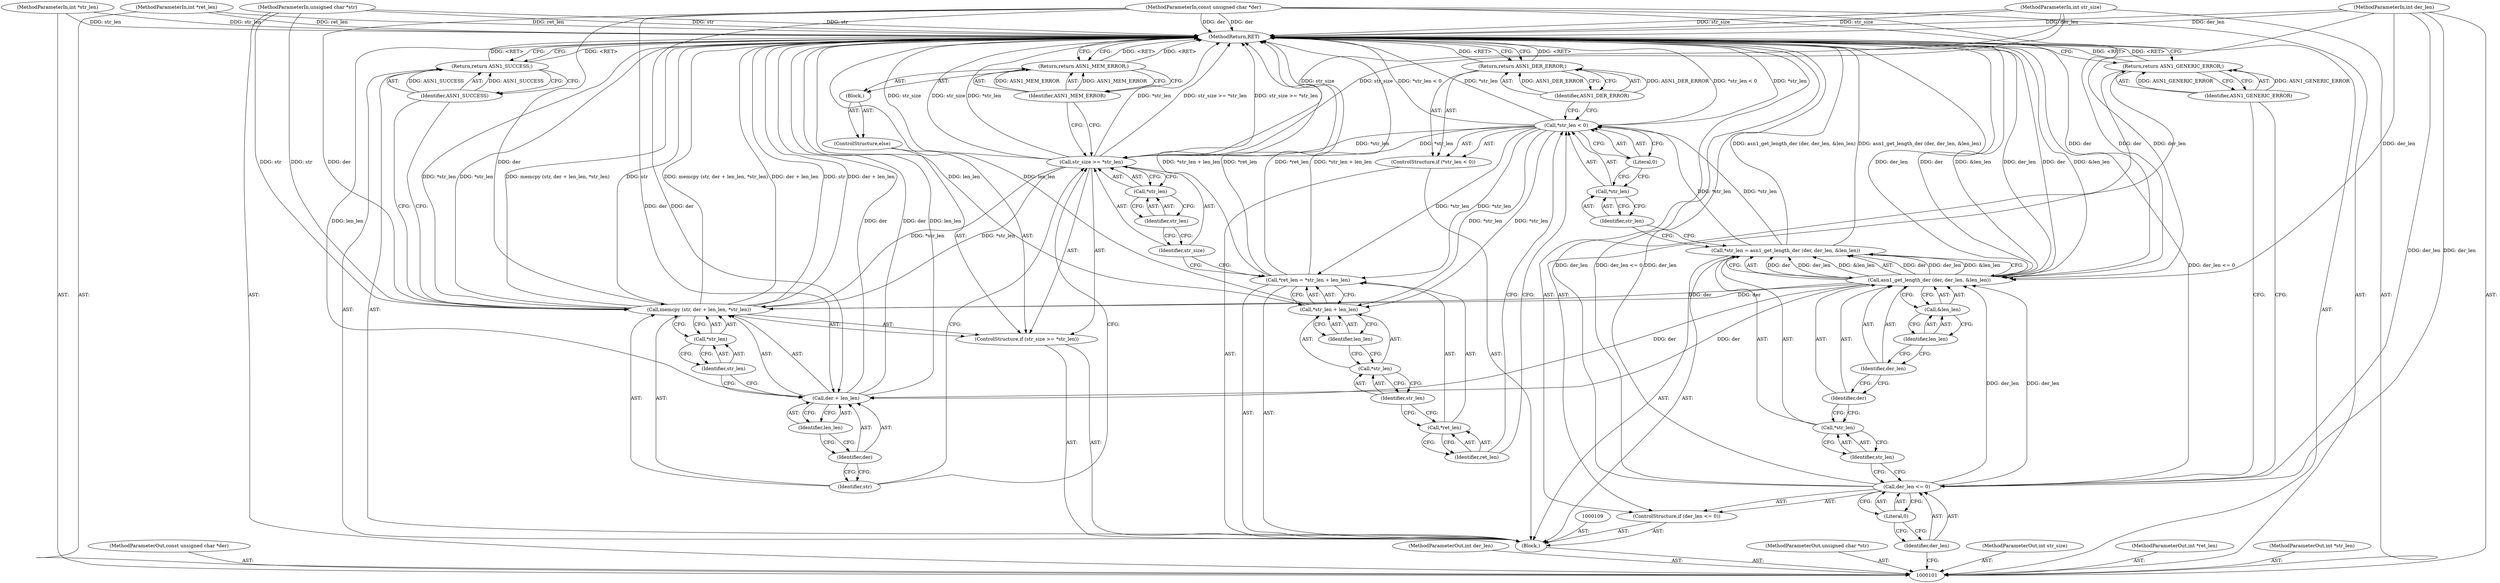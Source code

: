 digraph "1_savannah_1c3ccb3e040bf13e342ee60bc23b21b97b11923f_0" {
"1000156" [label="(MethodReturn,RET)"];
"1000102" [label="(MethodParameterIn,const unsigned char *der)"];
"1000209" [label="(MethodParameterOut,const unsigned char *der)"];
"1000103" [label="(MethodParameterIn,int der_len)"];
"1000210" [label="(MethodParameterOut,int der_len)"];
"1000119" [label="(Call,asn1_get_length_der (der, der_len, &len_len))"];
"1000116" [label="(Call,*str_len = asn1_get_length_der (der, der_len, &len_len))"];
"1000117" [label="(Call,*str_len)"];
"1000118" [label="(Identifier,str_len)"];
"1000120" [label="(Identifier,der)"];
"1000121" [label="(Identifier,der_len)"];
"1000122" [label="(Call,&len_len)"];
"1000123" [label="(Identifier,len_len)"];
"1000128" [label="(Literal,0)"];
"1000124" [label="(ControlStructure,if (*str_len < 0))"];
"1000125" [label="(Call,*str_len < 0)"];
"1000126" [label="(Call,*str_len)"];
"1000127" [label="(Identifier,str_len)"];
"1000130" [label="(Identifier,ASN1_DER_ERROR)"];
"1000129" [label="(Return,return ASN1_DER_ERROR;)"];
"1000134" [label="(Call,*str_len + len_len)"];
"1000135" [label="(Call,*str_len)"];
"1000136" [label="(Identifier,str_len)"];
"1000131" [label="(Call,*ret_len = *str_len + len_len)"];
"1000132" [label="(Call,*ret_len)"];
"1000137" [label="(Identifier,len_len)"];
"1000133" [label="(Identifier,ret_len)"];
"1000141" [label="(Call,*str_len)"];
"1000142" [label="(Identifier,str_len)"];
"1000138" [label="(ControlStructure,if (str_size >= *str_len))"];
"1000139" [label="(Call,str_size >= *str_len)"];
"1000140" [label="(Identifier,str_size)"];
"1000144" [label="(Identifier,str)"];
"1000145" [label="(Call,der + len_len)"];
"1000146" [label="(Identifier,der)"];
"1000147" [label="(Identifier,len_len)"];
"1000148" [label="(Call,*str_len)"];
"1000149" [label="(Identifier,str_len)"];
"1000143" [label="(Call,memcpy (str, der + len_len, *str_len))"];
"1000150" [label="(ControlStructure,else)"];
"1000105" [label="(MethodParameterIn,unsigned char *str)"];
"1000212" [label="(MethodParameterOut,unsigned char *str)"];
"1000106" [label="(MethodParameterIn,int str_size)"];
"1000213" [label="(MethodParameterOut,int str_size)"];
"1000104" [label="(MethodParameterIn,int *ret_len)"];
"1000211" [label="(MethodParameterOut,int *ret_len)"];
"1000151" [label="(Block,)"];
"1000153" [label="(Identifier,ASN1_MEM_ERROR)"];
"1000152" [label="(Return,return ASN1_MEM_ERROR;)"];
"1000154" [label="(Return,return ASN1_SUCCESS;)"];
"1000155" [label="(Identifier,ASN1_SUCCESS)"];
"1000107" [label="(MethodParameterIn,int *str_len)"];
"1000214" [label="(MethodParameterOut,int *str_len)"];
"1000108" [label="(Block,)"];
"1000113" [label="(Literal,0)"];
"1000110" [label="(ControlStructure,if (der_len <= 0))"];
"1000111" [label="(Call,der_len <= 0)"];
"1000112" [label="(Identifier,der_len)"];
"1000115" [label="(Identifier,ASN1_GENERIC_ERROR)"];
"1000114" [label="(Return,return ASN1_GENERIC_ERROR;)"];
"1000156" -> "1000101"  [label="AST: "];
"1000156" -> "1000114"  [label="CFG: "];
"1000156" -> "1000129"  [label="CFG: "];
"1000156" -> "1000152"  [label="CFG: "];
"1000156" -> "1000154"  [label="CFG: "];
"1000152" -> "1000156"  [label="DDG: <RET>"];
"1000129" -> "1000156"  [label="DDG: <RET>"];
"1000125" -> "1000156"  [label="DDG: *str_len"];
"1000125" -> "1000156"  [label="DDG: *str_len < 0"];
"1000107" -> "1000156"  [label="DDG: str_len"];
"1000104" -> "1000156"  [label="DDG: ret_len"];
"1000105" -> "1000156"  [label="DDG: str"];
"1000139" -> "1000156"  [label="DDG: str_size"];
"1000139" -> "1000156"  [label="DDG: *str_len"];
"1000139" -> "1000156"  [label="DDG: str_size >= *str_len"];
"1000119" -> "1000156"  [label="DDG: der_len"];
"1000119" -> "1000156"  [label="DDG: der"];
"1000119" -> "1000156"  [label="DDG: &len_len"];
"1000143" -> "1000156"  [label="DDG: *str_len"];
"1000143" -> "1000156"  [label="DDG: str"];
"1000143" -> "1000156"  [label="DDG: memcpy (str, der + len_len, *str_len)"];
"1000143" -> "1000156"  [label="DDG: der + len_len"];
"1000116" -> "1000156"  [label="DDG: asn1_get_length_der (der, der_len, &len_len)"];
"1000145" -> "1000156"  [label="DDG: der"];
"1000145" -> "1000156"  [label="DDG: len_len"];
"1000131" -> "1000156"  [label="DDG: *ret_len"];
"1000131" -> "1000156"  [label="DDG: *str_len + len_len"];
"1000103" -> "1000156"  [label="DDG: der_len"];
"1000102" -> "1000156"  [label="DDG: der"];
"1000111" -> "1000156"  [label="DDG: der_len"];
"1000111" -> "1000156"  [label="DDG: der_len <= 0"];
"1000134" -> "1000156"  [label="DDG: len_len"];
"1000106" -> "1000156"  [label="DDG: str_size"];
"1000114" -> "1000156"  [label="DDG: <RET>"];
"1000154" -> "1000156"  [label="DDG: <RET>"];
"1000102" -> "1000101"  [label="AST: "];
"1000102" -> "1000156"  [label="DDG: der"];
"1000102" -> "1000119"  [label="DDG: der"];
"1000102" -> "1000143"  [label="DDG: der"];
"1000102" -> "1000145"  [label="DDG: der"];
"1000209" -> "1000101"  [label="AST: "];
"1000103" -> "1000101"  [label="AST: "];
"1000103" -> "1000156"  [label="DDG: der_len"];
"1000103" -> "1000111"  [label="DDG: der_len"];
"1000103" -> "1000119"  [label="DDG: der_len"];
"1000210" -> "1000101"  [label="AST: "];
"1000119" -> "1000116"  [label="AST: "];
"1000119" -> "1000122"  [label="CFG: "];
"1000120" -> "1000119"  [label="AST: "];
"1000121" -> "1000119"  [label="AST: "];
"1000122" -> "1000119"  [label="AST: "];
"1000116" -> "1000119"  [label="CFG: "];
"1000119" -> "1000156"  [label="DDG: der_len"];
"1000119" -> "1000156"  [label="DDG: der"];
"1000119" -> "1000156"  [label="DDG: &len_len"];
"1000119" -> "1000116"  [label="DDG: der"];
"1000119" -> "1000116"  [label="DDG: der_len"];
"1000119" -> "1000116"  [label="DDG: &len_len"];
"1000102" -> "1000119"  [label="DDG: der"];
"1000111" -> "1000119"  [label="DDG: der_len"];
"1000103" -> "1000119"  [label="DDG: der_len"];
"1000119" -> "1000143"  [label="DDG: der"];
"1000119" -> "1000145"  [label="DDG: der"];
"1000116" -> "1000108"  [label="AST: "];
"1000116" -> "1000119"  [label="CFG: "];
"1000117" -> "1000116"  [label="AST: "];
"1000119" -> "1000116"  [label="AST: "];
"1000127" -> "1000116"  [label="CFG: "];
"1000116" -> "1000156"  [label="DDG: asn1_get_length_der (der, der_len, &len_len)"];
"1000119" -> "1000116"  [label="DDG: der"];
"1000119" -> "1000116"  [label="DDG: der_len"];
"1000119" -> "1000116"  [label="DDG: &len_len"];
"1000116" -> "1000125"  [label="DDG: *str_len"];
"1000117" -> "1000116"  [label="AST: "];
"1000117" -> "1000118"  [label="CFG: "];
"1000118" -> "1000117"  [label="AST: "];
"1000120" -> "1000117"  [label="CFG: "];
"1000118" -> "1000117"  [label="AST: "];
"1000118" -> "1000111"  [label="CFG: "];
"1000117" -> "1000118"  [label="CFG: "];
"1000120" -> "1000119"  [label="AST: "];
"1000120" -> "1000117"  [label="CFG: "];
"1000121" -> "1000120"  [label="CFG: "];
"1000121" -> "1000119"  [label="AST: "];
"1000121" -> "1000120"  [label="CFG: "];
"1000123" -> "1000121"  [label="CFG: "];
"1000122" -> "1000119"  [label="AST: "];
"1000122" -> "1000123"  [label="CFG: "];
"1000123" -> "1000122"  [label="AST: "];
"1000119" -> "1000122"  [label="CFG: "];
"1000123" -> "1000122"  [label="AST: "];
"1000123" -> "1000121"  [label="CFG: "];
"1000122" -> "1000123"  [label="CFG: "];
"1000128" -> "1000125"  [label="AST: "];
"1000128" -> "1000126"  [label="CFG: "];
"1000125" -> "1000128"  [label="CFG: "];
"1000124" -> "1000108"  [label="AST: "];
"1000125" -> "1000124"  [label="AST: "];
"1000129" -> "1000124"  [label="AST: "];
"1000125" -> "1000124"  [label="AST: "];
"1000125" -> "1000128"  [label="CFG: "];
"1000126" -> "1000125"  [label="AST: "];
"1000128" -> "1000125"  [label="AST: "];
"1000130" -> "1000125"  [label="CFG: "];
"1000133" -> "1000125"  [label="CFG: "];
"1000125" -> "1000156"  [label="DDG: *str_len"];
"1000125" -> "1000156"  [label="DDG: *str_len < 0"];
"1000116" -> "1000125"  [label="DDG: *str_len"];
"1000125" -> "1000131"  [label="DDG: *str_len"];
"1000125" -> "1000134"  [label="DDG: *str_len"];
"1000125" -> "1000139"  [label="DDG: *str_len"];
"1000126" -> "1000125"  [label="AST: "];
"1000126" -> "1000127"  [label="CFG: "];
"1000127" -> "1000126"  [label="AST: "];
"1000128" -> "1000126"  [label="CFG: "];
"1000127" -> "1000126"  [label="AST: "];
"1000127" -> "1000116"  [label="CFG: "];
"1000126" -> "1000127"  [label="CFG: "];
"1000130" -> "1000129"  [label="AST: "];
"1000130" -> "1000125"  [label="CFG: "];
"1000129" -> "1000130"  [label="CFG: "];
"1000130" -> "1000129"  [label="DDG: ASN1_DER_ERROR"];
"1000129" -> "1000124"  [label="AST: "];
"1000129" -> "1000130"  [label="CFG: "];
"1000130" -> "1000129"  [label="AST: "];
"1000156" -> "1000129"  [label="CFG: "];
"1000129" -> "1000156"  [label="DDG: <RET>"];
"1000130" -> "1000129"  [label="DDG: ASN1_DER_ERROR"];
"1000134" -> "1000131"  [label="AST: "];
"1000134" -> "1000137"  [label="CFG: "];
"1000135" -> "1000134"  [label="AST: "];
"1000137" -> "1000134"  [label="AST: "];
"1000131" -> "1000134"  [label="CFG: "];
"1000134" -> "1000156"  [label="DDG: len_len"];
"1000125" -> "1000134"  [label="DDG: *str_len"];
"1000135" -> "1000134"  [label="AST: "];
"1000135" -> "1000136"  [label="CFG: "];
"1000136" -> "1000135"  [label="AST: "];
"1000137" -> "1000135"  [label="CFG: "];
"1000136" -> "1000135"  [label="AST: "];
"1000136" -> "1000132"  [label="CFG: "];
"1000135" -> "1000136"  [label="CFG: "];
"1000131" -> "1000108"  [label="AST: "];
"1000131" -> "1000134"  [label="CFG: "];
"1000132" -> "1000131"  [label="AST: "];
"1000134" -> "1000131"  [label="AST: "];
"1000140" -> "1000131"  [label="CFG: "];
"1000131" -> "1000156"  [label="DDG: *ret_len"];
"1000131" -> "1000156"  [label="DDG: *str_len + len_len"];
"1000125" -> "1000131"  [label="DDG: *str_len"];
"1000132" -> "1000131"  [label="AST: "];
"1000132" -> "1000133"  [label="CFG: "];
"1000133" -> "1000132"  [label="AST: "];
"1000136" -> "1000132"  [label="CFG: "];
"1000137" -> "1000134"  [label="AST: "];
"1000137" -> "1000135"  [label="CFG: "];
"1000134" -> "1000137"  [label="CFG: "];
"1000133" -> "1000132"  [label="AST: "];
"1000133" -> "1000125"  [label="CFG: "];
"1000132" -> "1000133"  [label="CFG: "];
"1000141" -> "1000139"  [label="AST: "];
"1000141" -> "1000142"  [label="CFG: "];
"1000142" -> "1000141"  [label="AST: "];
"1000139" -> "1000141"  [label="CFG: "];
"1000142" -> "1000141"  [label="AST: "];
"1000142" -> "1000140"  [label="CFG: "];
"1000141" -> "1000142"  [label="CFG: "];
"1000138" -> "1000108"  [label="AST: "];
"1000139" -> "1000138"  [label="AST: "];
"1000143" -> "1000138"  [label="AST: "];
"1000150" -> "1000138"  [label="AST: "];
"1000139" -> "1000138"  [label="AST: "];
"1000139" -> "1000141"  [label="CFG: "];
"1000140" -> "1000139"  [label="AST: "];
"1000141" -> "1000139"  [label="AST: "];
"1000144" -> "1000139"  [label="CFG: "];
"1000153" -> "1000139"  [label="CFG: "];
"1000139" -> "1000156"  [label="DDG: str_size"];
"1000139" -> "1000156"  [label="DDG: *str_len"];
"1000139" -> "1000156"  [label="DDG: str_size >= *str_len"];
"1000106" -> "1000139"  [label="DDG: str_size"];
"1000125" -> "1000139"  [label="DDG: *str_len"];
"1000139" -> "1000143"  [label="DDG: *str_len"];
"1000140" -> "1000139"  [label="AST: "];
"1000140" -> "1000131"  [label="CFG: "];
"1000142" -> "1000140"  [label="CFG: "];
"1000144" -> "1000143"  [label="AST: "];
"1000144" -> "1000139"  [label="CFG: "];
"1000146" -> "1000144"  [label="CFG: "];
"1000145" -> "1000143"  [label="AST: "];
"1000145" -> "1000147"  [label="CFG: "];
"1000146" -> "1000145"  [label="AST: "];
"1000147" -> "1000145"  [label="AST: "];
"1000149" -> "1000145"  [label="CFG: "];
"1000145" -> "1000156"  [label="DDG: der"];
"1000145" -> "1000156"  [label="DDG: len_len"];
"1000119" -> "1000145"  [label="DDG: der"];
"1000102" -> "1000145"  [label="DDG: der"];
"1000146" -> "1000145"  [label="AST: "];
"1000146" -> "1000144"  [label="CFG: "];
"1000147" -> "1000146"  [label="CFG: "];
"1000147" -> "1000145"  [label="AST: "];
"1000147" -> "1000146"  [label="CFG: "];
"1000145" -> "1000147"  [label="CFG: "];
"1000148" -> "1000143"  [label="AST: "];
"1000148" -> "1000149"  [label="CFG: "];
"1000149" -> "1000148"  [label="AST: "];
"1000143" -> "1000148"  [label="CFG: "];
"1000149" -> "1000148"  [label="AST: "];
"1000149" -> "1000145"  [label="CFG: "];
"1000148" -> "1000149"  [label="CFG: "];
"1000143" -> "1000138"  [label="AST: "];
"1000143" -> "1000148"  [label="CFG: "];
"1000144" -> "1000143"  [label="AST: "];
"1000145" -> "1000143"  [label="AST: "];
"1000148" -> "1000143"  [label="AST: "];
"1000155" -> "1000143"  [label="CFG: "];
"1000143" -> "1000156"  [label="DDG: *str_len"];
"1000143" -> "1000156"  [label="DDG: str"];
"1000143" -> "1000156"  [label="DDG: memcpy (str, der + len_len, *str_len)"];
"1000143" -> "1000156"  [label="DDG: der + len_len"];
"1000105" -> "1000143"  [label="DDG: str"];
"1000119" -> "1000143"  [label="DDG: der"];
"1000102" -> "1000143"  [label="DDG: der"];
"1000139" -> "1000143"  [label="DDG: *str_len"];
"1000150" -> "1000138"  [label="AST: "];
"1000151" -> "1000150"  [label="AST: "];
"1000105" -> "1000101"  [label="AST: "];
"1000105" -> "1000156"  [label="DDG: str"];
"1000105" -> "1000143"  [label="DDG: str"];
"1000212" -> "1000101"  [label="AST: "];
"1000106" -> "1000101"  [label="AST: "];
"1000106" -> "1000156"  [label="DDG: str_size"];
"1000106" -> "1000139"  [label="DDG: str_size"];
"1000213" -> "1000101"  [label="AST: "];
"1000104" -> "1000101"  [label="AST: "];
"1000104" -> "1000156"  [label="DDG: ret_len"];
"1000211" -> "1000101"  [label="AST: "];
"1000151" -> "1000150"  [label="AST: "];
"1000152" -> "1000151"  [label="AST: "];
"1000153" -> "1000152"  [label="AST: "];
"1000153" -> "1000139"  [label="CFG: "];
"1000152" -> "1000153"  [label="CFG: "];
"1000153" -> "1000152"  [label="DDG: ASN1_MEM_ERROR"];
"1000152" -> "1000151"  [label="AST: "];
"1000152" -> "1000153"  [label="CFG: "];
"1000153" -> "1000152"  [label="AST: "];
"1000156" -> "1000152"  [label="CFG: "];
"1000152" -> "1000156"  [label="DDG: <RET>"];
"1000153" -> "1000152"  [label="DDG: ASN1_MEM_ERROR"];
"1000154" -> "1000108"  [label="AST: "];
"1000154" -> "1000155"  [label="CFG: "];
"1000155" -> "1000154"  [label="AST: "];
"1000156" -> "1000154"  [label="CFG: "];
"1000154" -> "1000156"  [label="DDG: <RET>"];
"1000155" -> "1000154"  [label="DDG: ASN1_SUCCESS"];
"1000155" -> "1000154"  [label="AST: "];
"1000155" -> "1000143"  [label="CFG: "];
"1000154" -> "1000155"  [label="CFG: "];
"1000155" -> "1000154"  [label="DDG: ASN1_SUCCESS"];
"1000107" -> "1000101"  [label="AST: "];
"1000107" -> "1000156"  [label="DDG: str_len"];
"1000214" -> "1000101"  [label="AST: "];
"1000108" -> "1000101"  [label="AST: "];
"1000109" -> "1000108"  [label="AST: "];
"1000110" -> "1000108"  [label="AST: "];
"1000116" -> "1000108"  [label="AST: "];
"1000124" -> "1000108"  [label="AST: "];
"1000131" -> "1000108"  [label="AST: "];
"1000138" -> "1000108"  [label="AST: "];
"1000154" -> "1000108"  [label="AST: "];
"1000113" -> "1000111"  [label="AST: "];
"1000113" -> "1000112"  [label="CFG: "];
"1000111" -> "1000113"  [label="CFG: "];
"1000110" -> "1000108"  [label="AST: "];
"1000111" -> "1000110"  [label="AST: "];
"1000114" -> "1000110"  [label="AST: "];
"1000111" -> "1000110"  [label="AST: "];
"1000111" -> "1000113"  [label="CFG: "];
"1000112" -> "1000111"  [label="AST: "];
"1000113" -> "1000111"  [label="AST: "];
"1000115" -> "1000111"  [label="CFG: "];
"1000118" -> "1000111"  [label="CFG: "];
"1000111" -> "1000156"  [label="DDG: der_len"];
"1000111" -> "1000156"  [label="DDG: der_len <= 0"];
"1000103" -> "1000111"  [label="DDG: der_len"];
"1000111" -> "1000119"  [label="DDG: der_len"];
"1000112" -> "1000111"  [label="AST: "];
"1000112" -> "1000101"  [label="CFG: "];
"1000113" -> "1000112"  [label="CFG: "];
"1000115" -> "1000114"  [label="AST: "];
"1000115" -> "1000111"  [label="CFG: "];
"1000114" -> "1000115"  [label="CFG: "];
"1000115" -> "1000114"  [label="DDG: ASN1_GENERIC_ERROR"];
"1000114" -> "1000110"  [label="AST: "];
"1000114" -> "1000115"  [label="CFG: "];
"1000115" -> "1000114"  [label="AST: "];
"1000156" -> "1000114"  [label="CFG: "];
"1000114" -> "1000156"  [label="DDG: <RET>"];
"1000115" -> "1000114"  [label="DDG: ASN1_GENERIC_ERROR"];
}
